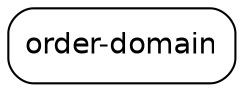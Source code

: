 digraph "order-domain" {
  node [shape="box",style="rounded",fontname="Helvetica",fontsize="14"]
  edge [fontsize="10",fontname="Helvetica"]

  // Node Definitions:
  "org.gadashov:order-domain:pom"[label=<order-domain>]

  // Edge Definitions:
}